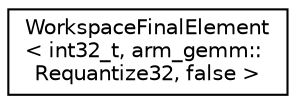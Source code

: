 digraph "Graphical Class Hierarchy"
{
 // LATEX_PDF_SIZE
  edge [fontname="Helvetica",fontsize="10",labelfontname="Helvetica",labelfontsize="10"];
  node [fontname="Helvetica",fontsize="10",shape=record];
  rankdir="LR";
  Node0 [label="WorkspaceFinalElement\l\< int32_t, arm_gemm::\lRequantize32, false \>",height=0.2,width=0.4,color="black", fillcolor="white", style="filled",URL="$structarm__conv_1_1depthwise_1_1depthwise__depthfirst_1_1_workspace_final_element_3_01int32__t_01ccc8c041a687c4471c5aaa78ea74506.xhtml",tooltip=" "];
}
